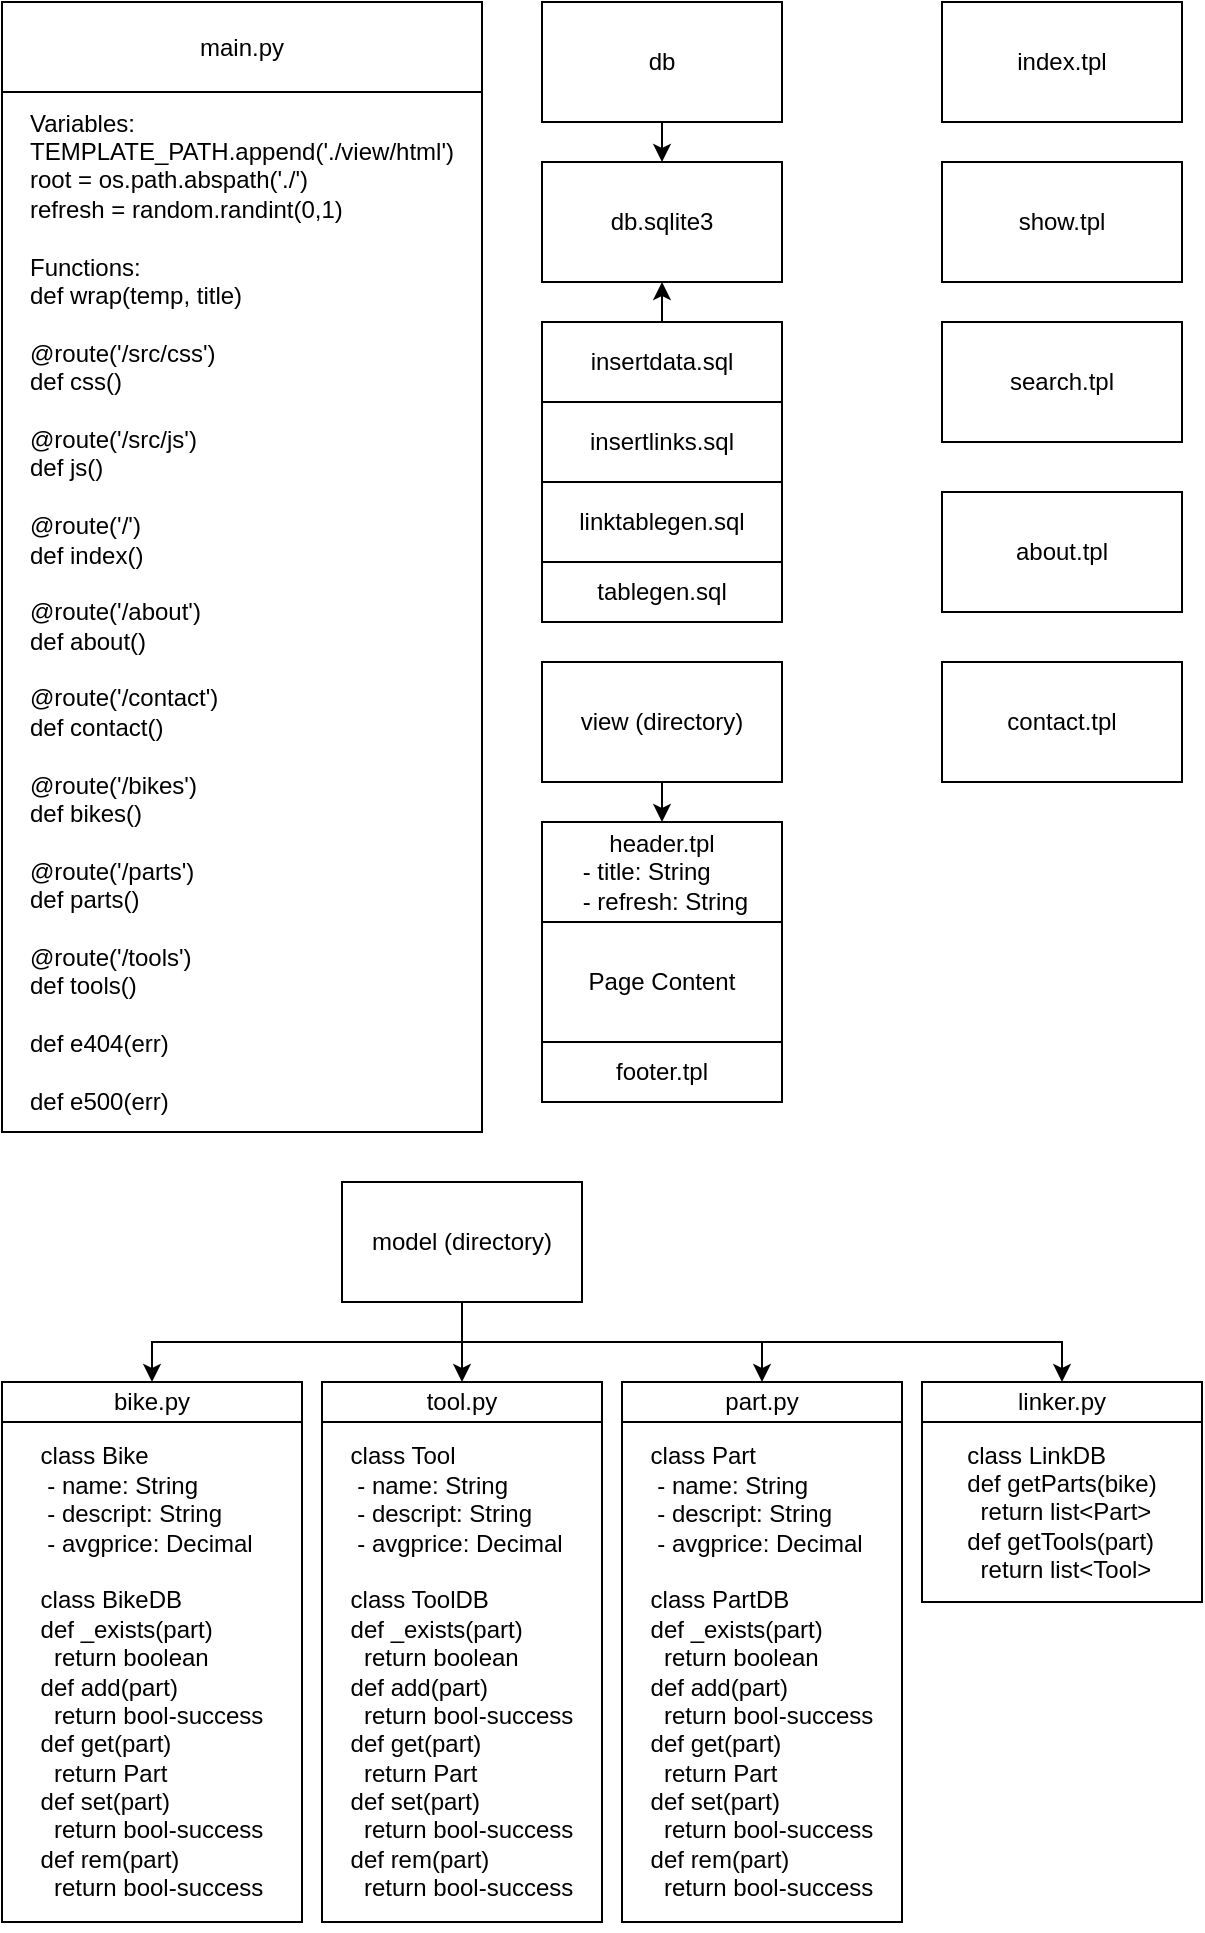 <mxfile version="10.6.0" type="github"><diagram id="1qr5OE1ClW88EuawuoOe" name="Page-1"><mxGraphModel dx="1080" dy="524" grid="1" gridSize="10" guides="1" tooltips="1" connect="1" arrows="1" fold="1" page="1" pageScale="1" pageWidth="827" pageHeight="1169" math="0" shadow="0"><root><mxCell id="0"/><mxCell id="1" parent="0"/><mxCell id="lbOBIOH2dYD1beKs52RS-1" value="main.py" style="rounded=0;whiteSpace=wrap;html=1;" parent="1" vertex="1"><mxGeometry x="20" y="20" width="240" height="45" as="geometry"/></mxCell><mxCell id="lbOBIOH2dYD1beKs52RS-2" value="db.sqlite3" style="rounded=0;whiteSpace=wrap;html=1;" parent="1" vertex="1"><mxGeometry x="290" y="100" width="120" height="60" as="geometry"/></mxCell><mxCell id="dkW5ngr3ycBX3g02CNYl-32" style="edgeStyle=orthogonalEdgeStyle;rounded=0;orthogonalLoop=1;jettySize=auto;html=1;exitX=0.25;exitY=1;exitDx=0;exitDy=0;entryX=0.5;entryY=0;entryDx=0;entryDy=0;" edge="1" parent="1" source="lbOBIOH2dYD1beKs52RS-3" target="dkW5ngr3ycBX3g02CNYl-17"><mxGeometry relative="1" as="geometry"><Array as="points"><mxPoint x="250" y="670"/><mxPoint x="250" y="690"/><mxPoint x="95" y="690"/></Array></mxGeometry></mxCell><mxCell id="dkW5ngr3ycBX3g02CNYl-33" style="edgeStyle=orthogonalEdgeStyle;rounded=0;orthogonalLoop=1;jettySize=auto;html=1;exitX=0.5;exitY=1;exitDx=0;exitDy=0;entryX=0.5;entryY=0;entryDx=0;entryDy=0;" edge="1" parent="1" source="lbOBIOH2dYD1beKs52RS-3" target="dkW5ngr3ycBX3g02CNYl-16"><mxGeometry relative="1" as="geometry"/></mxCell><mxCell id="dkW5ngr3ycBX3g02CNYl-34" style="edgeStyle=orthogonalEdgeStyle;rounded=0;orthogonalLoop=1;jettySize=auto;html=1;exitX=0.75;exitY=1;exitDx=0;exitDy=0;entryX=0.5;entryY=0;entryDx=0;entryDy=0;" edge="1" parent="1" source="lbOBIOH2dYD1beKs52RS-3" target="dkW5ngr3ycBX3g02CNYl-15"><mxGeometry relative="1" as="geometry"><Array as="points"><mxPoint x="250" y="670"/><mxPoint x="250" y="690"/><mxPoint x="400" y="690"/></Array></mxGeometry></mxCell><mxCell id="dkW5ngr3ycBX3g02CNYl-37" style="edgeStyle=orthogonalEdgeStyle;rounded=0;orthogonalLoop=1;jettySize=auto;html=1;exitX=0.5;exitY=1;exitDx=0;exitDy=0;entryX=0.5;entryY=0;entryDx=0;entryDy=0;" edge="1" parent="1" source="lbOBIOH2dYD1beKs52RS-3" target="dkW5ngr3ycBX3g02CNYl-35"><mxGeometry relative="1" as="geometry"/></mxCell><mxCell id="lbOBIOH2dYD1beKs52RS-3" value="model (directory)" style="rounded=0;whiteSpace=wrap;html=1;" parent="1" vertex="1"><mxGeometry x="190" y="610" width="120" height="60" as="geometry"/></mxCell><mxCell id="lbOBIOH2dYD1beKs52RS-13" style="edgeStyle=orthogonalEdgeStyle;rounded=0;orthogonalLoop=1;jettySize=auto;html=1;exitX=0.5;exitY=1;exitDx=0;exitDy=0;entryX=0.5;entryY=0;entryDx=0;entryDy=0;" parent="1" source="lbOBIOH2dYD1beKs52RS-4" target="lbOBIOH2dYD1beKs52RS-2" edge="1"><mxGeometry relative="1" as="geometry"/></mxCell><mxCell id="lbOBIOH2dYD1beKs52RS-4" value="db" style="rounded=0;whiteSpace=wrap;html=1;" parent="1" vertex="1"><mxGeometry x="290" y="20" width="120" height="60" as="geometry"/></mxCell><mxCell id="dkW5ngr3ycBX3g02CNYl-30" style="edgeStyle=orthogonalEdgeStyle;rounded=0;orthogonalLoop=1;jettySize=auto;html=1;exitX=0.5;exitY=1;exitDx=0;exitDy=0;entryX=0.5;entryY=0;entryDx=0;entryDy=0;" edge="1" parent="1" source="lbOBIOH2dYD1beKs52RS-5" target="dkW5ngr3ycBX3g02CNYl-1"><mxGeometry relative="1" as="geometry"/></mxCell><mxCell id="lbOBIOH2dYD1beKs52RS-5" value="view (directory)" style="rounded=0;whiteSpace=wrap;html=1;" parent="1" vertex="1"><mxGeometry x="290" y="350" width="120" height="60" as="geometry"/></mxCell><mxCell id="lbOBIOH2dYD1beKs52RS-11" style="edgeStyle=orthogonalEdgeStyle;rounded=0;orthogonalLoop=1;jettySize=auto;html=1;exitX=0.5;exitY=0;exitDx=0;exitDy=0;entryX=0.5;entryY=1;entryDx=0;entryDy=0;" parent="1" source="lbOBIOH2dYD1beKs52RS-7" target="lbOBIOH2dYD1beKs52RS-2" edge="1"><mxGeometry relative="1" as="geometry"/></mxCell><mxCell id="lbOBIOH2dYD1beKs52RS-7" value="insertdata.sql" style="rounded=0;whiteSpace=wrap;html=1;" parent="1" vertex="1"><mxGeometry x="290" y="180" width="120" height="40" as="geometry"/></mxCell><mxCell id="lbOBIOH2dYD1beKs52RS-8" value="insertlinks.sql" style="rounded=0;whiteSpace=wrap;html=1;" parent="1" vertex="1"><mxGeometry x="290" y="220" width="120" height="40" as="geometry"/></mxCell><mxCell id="lbOBIOH2dYD1beKs52RS-9" value="linktablegen.sql" style="rounded=0;whiteSpace=wrap;html=1;" parent="1" vertex="1"><mxGeometry x="290" y="260" width="120" height="40" as="geometry"/></mxCell><mxCell id="lbOBIOH2dYD1beKs52RS-10" value="tablegen.sql" style="rounded=0;whiteSpace=wrap;html=1;" parent="1" vertex="1"><mxGeometry x="290" y="300" width="120" height="30" as="geometry"/></mxCell><mxCell id="dkW5ngr3ycBX3g02CNYl-1" value="header.tpl&lt;br&gt;&lt;div style=&quot;text-align: left&quot;&gt;&lt;span&gt;&amp;nbsp;- title: String&lt;/span&gt;&lt;/div&gt;&lt;div style=&quot;text-align: left&quot;&gt;&lt;span&gt;&amp;nbsp;- refresh: String&lt;/span&gt;&lt;/div&gt;" style="rounded=0;whiteSpace=wrap;html=1;" vertex="1" parent="1"><mxGeometry x="290" y="430" width="120" height="50" as="geometry"/></mxCell><mxCell id="dkW5ngr3ycBX3g02CNYl-5" value="show.tpl" style="rounded=0;whiteSpace=wrap;html=1;" vertex="1" parent="1"><mxGeometry x="490" y="100" width="120" height="60" as="geometry"/></mxCell><mxCell id="dkW5ngr3ycBX3g02CNYl-6" value="search.tpl" style="rounded=0;whiteSpace=wrap;html=1;" vertex="1" parent="1"><mxGeometry x="490" y="180" width="120" height="60" as="geometry"/></mxCell><mxCell id="dkW5ngr3ycBX3g02CNYl-7" value="about.tpl" style="rounded=0;whiteSpace=wrap;html=1;" vertex="1" parent="1"><mxGeometry x="490" y="265" width="120" height="60" as="geometry"/></mxCell><mxCell id="dkW5ngr3ycBX3g02CNYl-8" value="contact.tpl" style="rounded=0;whiteSpace=wrap;html=1;" vertex="1" parent="1"><mxGeometry x="490" y="350" width="120" height="60" as="geometry"/></mxCell><mxCell id="dkW5ngr3ycBX3g02CNYl-10" value="&lt;div style=&quot;text-align: left&quot;&gt;Variables:&lt;/div&gt;&lt;div style=&quot;text-align: left&quot;&gt;TEMPLATE_PATH.append('./view/html')&lt;/div&gt;&lt;div style=&quot;text-align: left&quot;&gt;root = os.path.abspath('./')&lt;/div&gt;&lt;div style=&quot;text-align: left&quot;&gt;refresh = random.randint(0,1)&lt;/div&gt;&lt;div style=&quot;text-align: left&quot;&gt;&lt;br&gt;&lt;/div&gt;&lt;div style=&quot;text-align: left&quot;&gt;Functions:&lt;/div&gt;&lt;div style=&quot;text-align: left&quot;&gt;&lt;div&gt;def wrap(temp, title)&lt;/div&gt;&lt;div&gt;&lt;br&gt;&lt;/div&gt;&lt;div&gt;@route('/src/css')&lt;/div&gt;&lt;div&gt;def css()&lt;/div&gt;&lt;div&gt;&lt;br&gt;&lt;/div&gt;&lt;div&gt;@route('/src/js')&lt;/div&gt;&lt;div&gt;def js()&lt;/div&gt;&lt;div&gt;&lt;br&gt;&lt;/div&gt;&lt;div&gt;@route('/')&lt;/div&gt;&lt;div&gt;def index()&lt;/div&gt;&lt;div&gt;&lt;br&gt;&lt;/div&gt;&lt;div&gt;@route('/about')&lt;/div&gt;&lt;div&gt;def about()&lt;/div&gt;&lt;div&gt;&lt;br&gt;&lt;/div&gt;&lt;div&gt;@route('/contact')&lt;/div&gt;&lt;div&gt;def contact()&lt;/div&gt;&lt;div&gt;&lt;br&gt;&lt;/div&gt;&lt;div&gt;@route('/bikes')&lt;/div&gt;&lt;div&gt;def bikes()&lt;/div&gt;&lt;div&gt;&lt;br&gt;&lt;/div&gt;&lt;div&gt;@route('/parts')&lt;/div&gt;&lt;div&gt;def parts()&lt;/div&gt;&lt;div&gt;&lt;br&gt;&lt;/div&gt;&lt;div&gt;@route('/tools')&lt;/div&gt;&lt;div&gt;def tools()&lt;/div&gt;&lt;div&gt;&lt;br&gt;&lt;/div&gt;&lt;div&gt;def e404(err)&lt;/div&gt;&lt;div&gt;&lt;br&gt;&lt;/div&gt;&lt;div&gt;def e500(err)&lt;/div&gt;&lt;/div&gt;" style="rounded=0;whiteSpace=wrap;html=1;" vertex="1" parent="1"><mxGeometry x="20" y="65" width="240" height="520" as="geometry"/></mxCell><mxCell id="dkW5ngr3ycBX3g02CNYl-15" value="part.py&lt;br&gt;" style="rounded=0;whiteSpace=wrap;html=1;" vertex="1" parent="1"><mxGeometry x="330" y="710" width="140" height="20" as="geometry"/></mxCell><mxCell id="dkW5ngr3ycBX3g02CNYl-16" value="tool.py&lt;br&gt;" style="rounded=0;whiteSpace=wrap;html=1;" vertex="1" parent="1"><mxGeometry x="180" y="710" width="140" height="20" as="geometry"/></mxCell><mxCell id="dkW5ngr3ycBX3g02CNYl-17" value="bike.py&lt;br&gt;" style="rounded=0;whiteSpace=wrap;html=1;" vertex="1" parent="1"><mxGeometry x="20" y="710" width="150" height="20" as="geometry"/></mxCell><mxCell id="dkW5ngr3ycBX3g02CNYl-19" value="&lt;div style=&quot;text-align: left&quot;&gt;class Part&lt;/div&gt;&lt;div style=&quot;text-align: left&quot;&gt;&amp;nbsp;- name: String&lt;/div&gt;&lt;div style=&quot;text-align: left&quot;&gt;&amp;nbsp;- descript: String&lt;/div&gt;&lt;div style=&quot;text-align: left&quot;&gt;&lt;span&gt;&amp;nbsp;- avgprice: Decimal&lt;/span&gt;&lt;br&gt;&lt;/div&gt;&lt;div style=&quot;text-align: left&quot;&gt;&lt;span&gt;&lt;br&gt;&lt;/span&gt;&lt;/div&gt;&lt;div&gt;&lt;div style=&quot;text-align: left&quot;&gt;class PartDB&lt;/div&gt;&lt;div style=&quot;text-align: left&quot;&gt;def _exists(part)&lt;/div&gt;&lt;div style=&quot;text-align: left&quot;&gt;&amp;nbsp; return boolean&lt;/div&gt;&lt;div style=&quot;text-align: left&quot;&gt;def add(part)&lt;/div&gt;&lt;div style=&quot;text-align: left&quot;&gt;&amp;nbsp; return bool-success&lt;/div&gt;&lt;div style=&quot;text-align: left&quot;&gt;def get(part)&lt;/div&gt;&lt;div style=&quot;text-align: left&quot;&gt;&amp;nbsp; return Part&lt;/div&gt;&lt;div style=&quot;text-align: left&quot;&gt;def set(part)&lt;/div&gt;&lt;div style=&quot;text-align: left&quot;&gt;&amp;nbsp; return bool-success&lt;/div&gt;&lt;div style=&quot;text-align: left&quot;&gt;def rem(part)&lt;/div&gt;&lt;div style=&quot;text-align: left&quot;&gt;&amp;nbsp; return bool-success&lt;/div&gt;&lt;/div&gt;" style="rounded=0;whiteSpace=wrap;html=1;" vertex="1" parent="1"><mxGeometry x="330" y="730" width="140" height="250" as="geometry"/></mxCell><mxCell id="dkW5ngr3ycBX3g02CNYl-20" value="&lt;div style=&quot;text-align: left&quot;&gt;class Tool&lt;/div&gt;&lt;div&gt;&lt;div style=&quot;text-align: left&quot;&gt;&amp;nbsp;- name: String&lt;/div&gt;&lt;div style=&quot;text-align: left&quot;&gt;&amp;nbsp;- descript: String&lt;/div&gt;&lt;div style=&quot;text-align: left&quot;&gt;&amp;nbsp;- avgprice: Decimal&lt;/div&gt;&lt;/div&gt;&lt;div style=&quot;text-align: left&quot;&gt;&lt;br&gt;&lt;/div&gt;&lt;div&gt;&lt;div style=&quot;text-align: left&quot;&gt;class ToolDB&lt;/div&gt;&lt;div&gt;&lt;div style=&quot;text-align: left&quot;&gt;def _exists(part)&lt;/div&gt;&lt;div style=&quot;text-align: left&quot;&gt;&amp;nbsp; return boolean&lt;/div&gt;&lt;div style=&quot;text-align: left&quot;&gt;def add(part)&lt;/div&gt;&lt;div style=&quot;text-align: left&quot;&gt;&amp;nbsp; return bool-success&lt;/div&gt;&lt;div style=&quot;text-align: left&quot;&gt;def get(part)&lt;/div&gt;&lt;div style=&quot;text-align: left&quot;&gt;&amp;nbsp; return Part&lt;/div&gt;&lt;div style=&quot;text-align: left&quot;&gt;def set(part)&lt;/div&gt;&lt;div style=&quot;text-align: left&quot;&gt;&amp;nbsp; return bool-success&lt;/div&gt;&lt;div style=&quot;text-align: left&quot;&gt;def rem(part)&lt;/div&gt;&lt;div style=&quot;text-align: left&quot;&gt;&amp;nbsp; return bool-success&lt;/div&gt;&lt;/div&gt;&lt;/div&gt;" style="rounded=0;whiteSpace=wrap;html=1;" vertex="1" parent="1"><mxGeometry x="180" y="730" width="140" height="250" as="geometry"/></mxCell><mxCell id="dkW5ngr3ycBX3g02CNYl-21" value="&lt;div style=&quot;text-align: left&quot;&gt;&lt;br&gt;&lt;/div&gt;&lt;div style=&quot;text-align: left&quot;&gt;class Bike&lt;/div&gt;&lt;div&gt;&lt;div style=&quot;text-align: left&quot;&gt;&amp;nbsp;- name: String&lt;/div&gt;&lt;div style=&quot;text-align: left&quot;&gt;&amp;nbsp;- descript: String&lt;/div&gt;&lt;div style=&quot;text-align: left&quot;&gt;&amp;nbsp;- avgprice: Decimal&lt;/div&gt;&lt;/div&gt;&lt;div&gt;&lt;div&gt;&lt;div style=&quot;text-align: left&quot;&gt;&lt;br&gt;&lt;/div&gt;&lt;div style=&quot;text-align: left&quot;&gt;class BikeDB&lt;/div&gt;&lt;div&gt;&lt;div style=&quot;text-align: left&quot;&gt;def _exists(part)&lt;/div&gt;&lt;div style=&quot;text-align: left&quot;&gt;&amp;nbsp; return boolean&lt;/div&gt;&lt;div style=&quot;text-align: left&quot;&gt;def add(part)&lt;/div&gt;&lt;div style=&quot;text-align: left&quot;&gt;&amp;nbsp; return bool-success&lt;/div&gt;&lt;div style=&quot;text-align: left&quot;&gt;def get(part)&lt;/div&gt;&lt;div style=&quot;text-align: left&quot;&gt;&amp;nbsp; return Part&lt;/div&gt;&lt;div style=&quot;text-align: left&quot;&gt;def set(part)&lt;/div&gt;&lt;div style=&quot;text-align: left&quot;&gt;&amp;nbsp; return bool-success&lt;/div&gt;&lt;div style=&quot;text-align: left&quot;&gt;def rem(part)&lt;/div&gt;&lt;div style=&quot;text-align: left&quot;&gt;&amp;nbsp; return bool-success&lt;/div&gt;&lt;/div&gt;&lt;/div&gt;&lt;/div&gt;&lt;div style=&quot;text-align: left&quot;&gt;&lt;br&gt;&lt;/div&gt;" style="rounded=0;whiteSpace=wrap;html=1;" vertex="1" parent="1"><mxGeometry x="20" y="730" width="150" height="250" as="geometry"/></mxCell><mxCell id="dkW5ngr3ycBX3g02CNYl-26" value="footer.tpl" style="rounded=0;whiteSpace=wrap;html=1;" vertex="1" parent="1"><mxGeometry x="290" y="540" width="120" height="30" as="geometry"/></mxCell><mxCell id="dkW5ngr3ycBX3g02CNYl-27" value="Page Content" style="rounded=0;whiteSpace=wrap;html=1;" vertex="1" parent="1"><mxGeometry x="290" y="480" width="120" height="60" as="geometry"/></mxCell><mxCell id="dkW5ngr3ycBX3g02CNYl-31" value="index.tpl" style="rounded=0;whiteSpace=wrap;html=1;" vertex="1" parent="1"><mxGeometry x="490" y="20" width="120" height="60" as="geometry"/></mxCell><mxCell id="dkW5ngr3ycBX3g02CNYl-35" value="linker.py&lt;br&gt;" style="rounded=0;whiteSpace=wrap;html=1;" vertex="1" parent="1"><mxGeometry x="480" y="710" width="140" height="20" as="geometry"/></mxCell><mxCell id="dkW5ngr3ycBX3g02CNYl-36" value="&lt;div style=&quot;text-align: left&quot;&gt;class LinkDB&lt;/div&gt;&lt;div style=&quot;text-align: left&quot;&gt;def getParts(bike)&lt;/div&gt;&lt;div style=&quot;text-align: left&quot;&gt;&amp;nbsp; return list&amp;lt;Part&amp;gt;&lt;/div&gt;&lt;div style=&quot;text-align: left&quot;&gt;def getTools(part)&lt;/div&gt;&lt;div style=&quot;text-align: left&quot;&gt;&amp;nbsp; return list&amp;lt;Tool&amp;gt;&lt;/div&gt;" style="rounded=0;whiteSpace=wrap;html=1;" vertex="1" parent="1"><mxGeometry x="480" y="730" width="140" height="90" as="geometry"/></mxCell></root></mxGraphModel></diagram></mxfile>